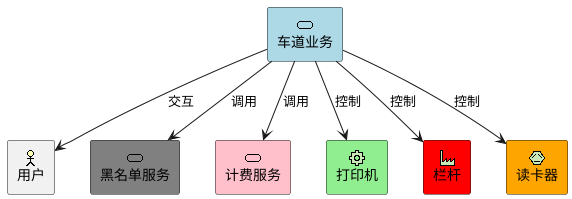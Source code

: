 @startuml mtc-refactory


archimate  "用户" as user <<business-actor>>

archimate  #LightBlue "车道业务" as bizLogic <<service>>
archimate  #grey  "黑名单服务" as blservice <<service>>
archimate  #pink  "计费服务" as biservice <<service>>
' archimate  #green  "交互界面" as blservice <<service>>

archimate #lightgreen "打印机"  as printer <<physical-equipment>>
archimate #red "栏杆"  as brake <<physical-facility>>
archimate #orange "读卡器"  as reader <<physical-material>>


bizLogic -down-> user : 交互
bizLogic -down-> printer : 控制
bizLogic -down-> reader : 控制
bizLogic -down-> brake : 控制
bizLogic -down-> blservice : 调用
bizLogic -down-> biservice : 调用

@enduml